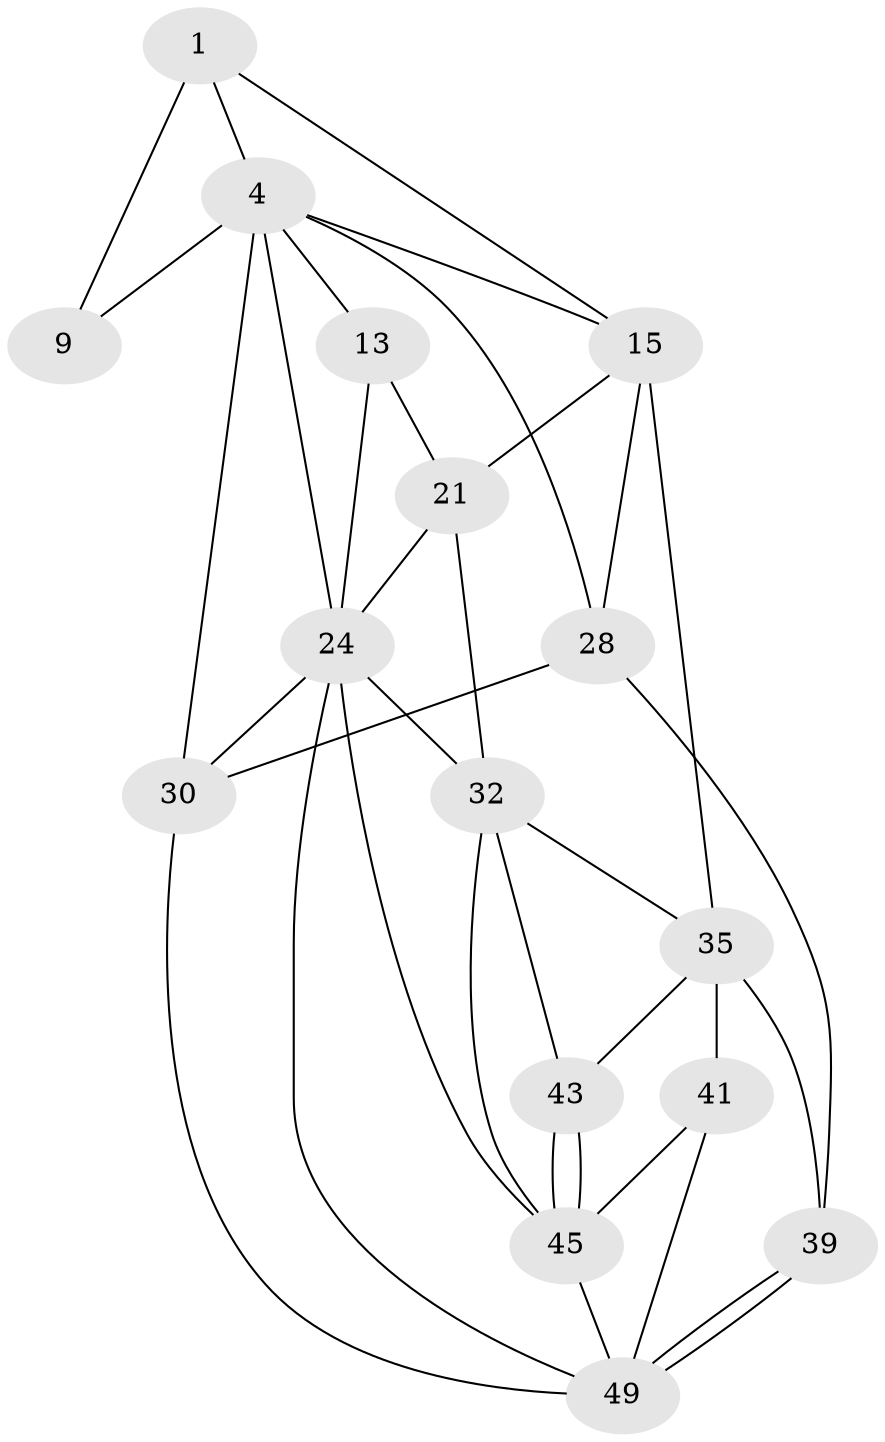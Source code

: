 // original degree distribution, {3: 0.037037037037037035, 4: 0.2777777777777778, 5: 0.4444444444444444, 6: 0.24074074074074073}
// Generated by graph-tools (version 1.1) at 2025/21/03/04/25 18:21:43]
// undirected, 16 vertices, 36 edges
graph export_dot {
graph [start="1"]
  node [color=gray90,style=filled];
  1 [pos="+0.7456228687182632+0.0609139095288656",super="+2+7"];
  4 [pos="+1+0.04098557652974394",super="+17+5"];
  9 [pos="+0.8033203453751661+0.21866256190971267",super="+10"];
  13 [pos="+0.05041308137327278+0",super="+23"];
  15 [pos="+0.6348109388059415+0.3522236497092339",super="+19+16"];
  21 [pos="+0.2843547395699415+0.4280873999663865",super="+27+22"];
  24 [pos="+0.031717346883240585+0.5240456304082884",super="+25+26"];
  28 [pos="+1+0.5155789747087117",super="+31+29"];
  30 [pos="+1+1"];
  32 [pos="+0.15387460574902787+0.6812199875241974",super="+37+33"];
  35 [pos="+0.4841005082810832+0.5206468336251626",super="+40+36"];
  39 [pos="+0.7472847986681094+0.7249206111903835"];
  41 [pos="+0.5067124186509911+0.7545182035125129",super="+44"];
  43 [pos="+0.3289168646824349+0.8353169184059684"];
  45 [pos="+0.36313123185883406+1",super="+46"];
  49 [pos="+0.7439791043101325+0.8463697864660872",super="+50"];
  1 -- 4 [weight=2];
  1 -- 9 [weight=3];
  1 -- 15;
  4 -- 28;
  4 -- 13 [weight=2];
  4 -- 30;
  4 -- 15 [weight=2];
  4 -- 9;
  4 -- 24 [weight=2];
  13 -- 24;
  13 -- 21;
  15 -- 35;
  15 -- 21;
  15 -- 28;
  21 -- 32;
  21 -- 24 [weight=2];
  24 -- 32;
  24 -- 49;
  24 -- 45;
  24 -- 30;
  28 -- 30;
  28 -- 39;
  30 -- 49;
  32 -- 43;
  32 -- 35;
  32 -- 45;
  35 -- 41 [weight=2];
  35 -- 39;
  35 -- 43;
  39 -- 49;
  39 -- 49;
  41 -- 45;
  41 -- 49;
  43 -- 45;
  43 -- 45;
  45 -- 49;
}
